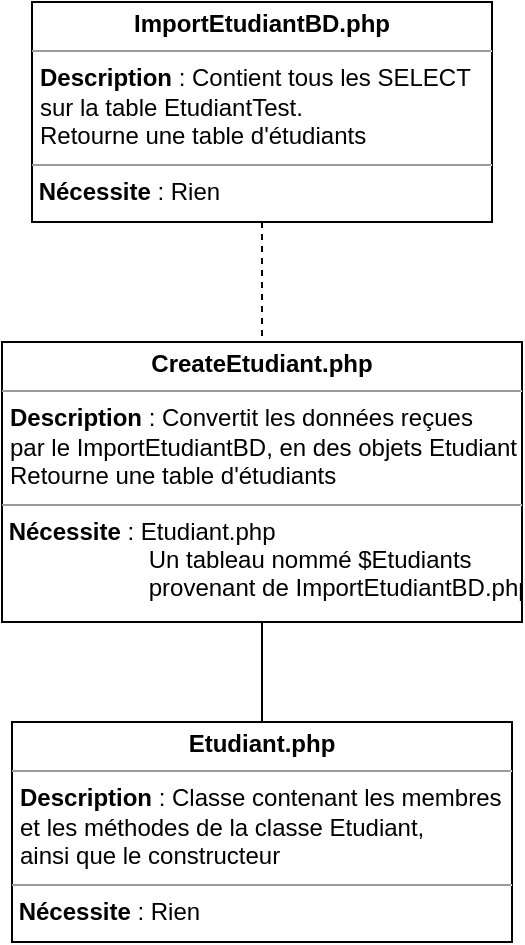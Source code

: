 <mxfile version="12.4.2" type="device" pages="4"><diagram id="J9S0VlETdBS-tEE5_ky8" name="Etudiant"><mxGraphModel dx="1264" dy="561" grid="1" gridSize="10" guides="1" tooltips="1" connect="1" arrows="1" fold="1" page="1" pageScale="1" pageWidth="1169" pageHeight="827" math="0" shadow="0"><root><mxCell id="0"/><mxCell id="1" parent="0"/><mxCell id="s9fLAmNPkh3BxKs14Av0-1" value="&lt;p style=&quot;margin: 0px ; margin-top: 4px ; text-align: center&quot;&gt;&lt;b&gt;ImportEtudiantBD.php&lt;/b&gt;&lt;br&gt;&lt;/p&gt;&lt;hr size=&quot;1&quot;&gt;&lt;p style=&quot;margin: 0px ; margin-left: 4px&quot;&gt;&lt;b&gt;Description&lt;/b&gt; : Contient tous les SELECT&lt;/p&gt;&lt;p style=&quot;margin: 0px ; margin-left: 4px&quot;&gt; sur la table EtudiantTest. &lt;br&gt;&lt;/p&gt;&lt;p style=&quot;margin: 0px ; margin-left: 4px&quot;&gt;Retourne une table d'étudiants&lt;br&gt;&lt;/p&gt;&lt;hr size=&quot;1&quot;&gt;&lt;b&gt;&amp;nbsp;Nécessite&lt;/b&gt; : Rien" style="verticalAlign=top;align=left;overflow=fill;fontSize=12;fontFamily=Helvetica;html=1;" parent="1" vertex="1"><mxGeometry x="240" y="50" width="230" height="110" as="geometry"/></mxCell><mxCell id="s9fLAmNPkh3BxKs14Av0-4" value="&lt;p style=&quot;margin: 0px ; margin-top: 4px ; text-align: center&quot;&gt;&lt;b&gt;CreateEtudiant.php&lt;/b&gt;&lt;br&gt;&lt;/p&gt;&lt;hr size=&quot;1&quot;&gt;&lt;p style=&quot;margin: 0px ; margin-left: 4px&quot;&gt;&lt;b&gt;Description&lt;/b&gt; : Convertit les données reçues&lt;/p&gt;&lt;p style=&quot;margin: 0px ; margin-left: 4px&quot;&gt;par le ImportEtudiantBD, en des objets Etudiant&lt;br&gt;&lt;/p&gt;&lt;p style=&quot;margin: 0px ; margin-left: 4px&quot;&gt;Retourne une table d'étudiants&lt;br&gt;&lt;/p&gt;&lt;hr size=&quot;1&quot;&gt;&lt;div&gt;&lt;b&gt;&amp;nbsp;Nécessite&lt;/b&gt; : Etudiant.php&lt;/div&gt;&lt;div&gt;&amp;nbsp;&amp;nbsp;&amp;nbsp;&amp;nbsp;&amp;nbsp;&amp;nbsp;&amp;nbsp;&amp;nbsp;&amp;nbsp;&amp;nbsp;&amp;nbsp;&amp;nbsp;&amp;nbsp;&amp;nbsp;&amp;nbsp;&amp;nbsp;&amp;nbsp;&amp;nbsp;&amp;nbsp;&amp;nbsp;&amp;nbsp; Un tableau nommé $Etudiants&lt;/div&gt;&lt;div&gt;&amp;nbsp;&amp;nbsp;&amp;nbsp;&amp;nbsp;&amp;nbsp;&amp;nbsp;&amp;nbsp;&amp;nbsp;&amp;nbsp;&amp;nbsp;&amp;nbsp;&amp;nbsp;&amp;nbsp;&amp;nbsp;&amp;nbsp;&amp;nbsp;&amp;nbsp;&amp;nbsp;&amp;nbsp;&amp;nbsp;&amp;nbsp; provenant de ImportEtudiantBD.php&lt;br&gt;&lt;/div&gt;" style="verticalAlign=top;align=left;overflow=fill;fontSize=12;fontFamily=Helvetica;html=1;" parent="1" vertex="1"><mxGeometry x="225" y="220" width="260" height="140" as="geometry"/></mxCell><mxCell id="s9fLAmNPkh3BxKs14Av0-7" value="&lt;p style=&quot;margin: 0px ; margin-top: 4px ; text-align: center&quot;&gt;&lt;b&gt;Etudiant.php&lt;/b&gt;&lt;br&gt;&lt;/p&gt;&lt;hr size=&quot;1&quot;&gt;&lt;p style=&quot;margin: 0px ; margin-left: 4px&quot;&gt;&lt;b&gt;Description&lt;/b&gt; : Classe contenant les membres&lt;/p&gt;&lt;p style=&quot;margin: 0px ; margin-left: 4px&quot;&gt;et les méthodes de la classe Etudiant,&lt;/p&gt;&lt;p style=&quot;margin: 0px ; margin-left: 4px&quot;&gt; ainsi que le constructeur&lt;/p&gt;&lt;hr size=&quot;1&quot;&gt;&lt;div&gt;&lt;b&gt;&amp;nbsp;Nécessite&lt;/b&gt; : Rien&lt;br&gt;&lt;/div&gt;" style="verticalAlign=top;align=left;overflow=fill;fontSize=12;fontFamily=Helvetica;html=1;" parent="1" vertex="1"><mxGeometry x="230" y="410" width="250" height="110" as="geometry"/></mxCell><mxCell id="s9fLAmNPkh3BxKs14Av0-8" value="" style="endArrow=none;html=1;entryX=0.5;entryY=1;entryDx=0;entryDy=0;exitX=0.5;exitY=0;exitDx=0;exitDy=0;" parent="1" source="s9fLAmNPkh3BxKs14Av0-7" target="s9fLAmNPkh3BxKs14Av0-4" edge="1"><mxGeometry width="50" height="50" relative="1" as="geometry"><mxPoint x="240" y="600" as="sourcePoint"/><mxPoint x="290" y="550" as="targetPoint"/></mxGeometry></mxCell><mxCell id="s9fLAmNPkh3BxKs14Av0-9" value="" style="endArrow=none;dashed=1;html=1;entryX=0.5;entryY=0;entryDx=0;entryDy=0;exitX=0.5;exitY=1;exitDx=0;exitDy=0;" parent="1" source="s9fLAmNPkh3BxKs14Av0-1" target="s9fLAmNPkh3BxKs14Av0-4" edge="1"><mxGeometry width="50" height="50" relative="1" as="geometry"><mxPoint x="240" y="670" as="sourcePoint"/><mxPoint x="290" y="620" as="targetPoint"/></mxGeometry></mxCell></root></mxGraphModel></diagram><diagram id="I9t4LpwvbNYBBmygM7y9" name="Ressource"><mxGraphModel dx="1264" dy="561" grid="1" gridSize="10" guides="1" tooltips="1" connect="1" arrows="1" fold="1" page="1" pageScale="1" pageWidth="1169" pageHeight="827" math="0" shadow="0"><root><mxCell id="aKTk9Z3WeZIpdPiQ90Q4-0"/><mxCell id="aKTk9Z3WeZIpdPiQ90Q4-1" parent="aKTk9Z3WeZIpdPiQ90Q4-0"/><mxCell id="aKTk9Z3WeZIpdPiQ90Q4-2" value="&lt;p style=&quot;margin: 0px ; margin-top: 4px ; text-align: center&quot;&gt;&lt;b&gt;CreateRessource.php&lt;/b&gt;&lt;br&gt;&lt;/p&gt;&lt;hr size=&quot;1&quot;&gt;&lt;p style=&quot;margin: 0px ; margin-left: 4px&quot;&gt;&lt;b&gt;Description&lt;/b&gt; : Convertit les données reçues&lt;/p&gt;&lt;p style=&quot;margin: 0px ; margin-left: 4px&quot;&gt;par le ImportRessourceBD, en des objets Ressource&lt;br&gt;&lt;/p&gt;&lt;p style=&quot;margin: 0px ; margin-left: 4px&quot;&gt;Retourne une table de ressources&lt;br&gt;&lt;/p&gt;&lt;hr size=&quot;1&quot;&gt;&lt;div&gt;&lt;b&gt;&amp;nbsp;Nécessite&lt;/b&gt; : Ressource.php&lt;/div&gt;" style="verticalAlign=top;align=left;overflow=fill;fontSize=12;fontFamily=Helvetica;html=1;" parent="aKTk9Z3WeZIpdPiQ90Q4-1" vertex="1"><mxGeometry x="40" y="40" width="290" height="110" as="geometry"/></mxCell><mxCell id="ESOT2NzFpHjb1QU0CmRl-0" value="&lt;p style=&quot;margin: 0px ; margin-top: 4px ; text-align: center&quot;&gt;&lt;b&gt;Ressource.php&lt;/b&gt;&lt;br&gt;&lt;/p&gt;&lt;hr size=&quot;1&quot;&gt;&lt;p style=&quot;margin: 0px ; margin-left: 4px&quot;&gt;&lt;b&gt;Description&lt;/b&gt; : Classe contenant les membres&lt;/p&gt;&lt;p style=&quot;margin: 0px ; margin-left: 4px&quot;&gt;et les méthodes de la classe Ressource,&lt;/p&gt;&lt;p style=&quot;margin: 0px ; margin-left: 4px&quot;&gt; ainsi que le constructeur&lt;/p&gt;&lt;hr size=&quot;1&quot;&gt;&lt;div&gt;&lt;b&gt;&amp;nbsp;Nécessite&lt;/b&gt; : Rien&lt;br&gt;&lt;/div&gt;" style="verticalAlign=top;align=left;overflow=fill;fontSize=12;fontFamily=Helvetica;html=1;" parent="aKTk9Z3WeZIpdPiQ90Q4-1" vertex="1"><mxGeometry x="60" y="200" width="250" height="110" as="geometry"/></mxCell><mxCell id="Fx3ROGyaDVEhLhRqoZq4-0" value="&lt;p style=&quot;margin: 0px ; margin-top: 4px ; text-align: center&quot;&gt;&lt;b&gt;Categorie.php&lt;/b&gt;&lt;br&gt;&lt;/p&gt;&lt;hr size=&quot;1&quot;&gt;&lt;p style=&quot;margin: 0px ; margin-left: 4px&quot;&gt;&lt;b&gt;Description&lt;/b&gt; : Classe contenant les membres&lt;/p&gt;&lt;p style=&quot;margin: 0px ; margin-left: 4px&quot;&gt;et les méthodes de la classe Categorie,&lt;/p&gt;&lt;p style=&quot;margin: 0px ; margin-left: 4px&quot;&gt; ainsi que le constructeur&lt;/p&gt;&lt;hr size=&quot;1&quot;&gt;&lt;div&gt;&lt;b&gt;&amp;nbsp;Nécessite&lt;/b&gt; : Rien&lt;br&gt;&lt;/div&gt;" style="verticalAlign=top;align=left;overflow=fill;fontSize=12;fontFamily=Helvetica;html=1;" parent="aKTk9Z3WeZIpdPiQ90Q4-1" vertex="1"><mxGeometry x="400" y="400" width="250" height="110" as="geometry"/></mxCell><mxCell id="Fx3ROGyaDVEhLhRqoZq4-1" value="&lt;p style=&quot;margin: 0px ; margin-top: 4px ; text-align: center&quot;&gt;&lt;b&gt;CreateCategorie.php&lt;/b&gt;&lt;br&gt;&lt;/p&gt;&lt;hr size=&quot;1&quot;&gt;&lt;p style=&quot;margin: 0px ; margin-left: 4px&quot;&gt;&lt;b&gt;Description&lt;/b&gt; : Convertit les données reçues&lt;/p&gt;&lt;p style=&quot;margin: 0px ; margin-left: 4px&quot;&gt;par le ImportCategorieBD, en des objets Categorie&lt;br&gt;&lt;/p&gt;&lt;p style=&quot;margin: 0px ; margin-left: 4px&quot;&gt;Retourne une table de catégories&lt;br&gt;&lt;/p&gt;&lt;hr size=&quot;1&quot;&gt;&lt;div&gt;&lt;b&gt;&amp;nbsp;Nécessite&lt;/b&gt; : Categorie.php&lt;/div&gt;&lt;div&gt;&amp;nbsp;&amp;nbsp;&amp;nbsp;&amp;nbsp;&amp;nbsp;&amp;nbsp;&amp;nbsp;&amp;nbsp;&amp;nbsp;&amp;nbsp;&amp;nbsp;&amp;nbsp;&amp;nbsp;&amp;nbsp;&amp;nbsp;&amp;nbsp;&amp;nbsp;&amp;nbsp;&amp;nbsp;&amp;nbsp;&amp;nbsp; ImportCategorieBD.php&lt;br&gt;&lt;/div&gt;" style="verticalAlign=top;align=left;overflow=fill;fontSize=12;fontFamily=Helvetica;html=1;" parent="aKTk9Z3WeZIpdPiQ90Q4-1" vertex="1"><mxGeometry x="790" y="390" width="290" height="130" as="geometry"/></mxCell><mxCell id="3TJ9oiPnVdS3ehPLEzOG-0" value="&lt;p style=&quot;margin: 0px ; margin-top: 4px ; text-align: center&quot;&gt;&lt;b&gt;ImportRessourceBD.php&lt;/b&gt;&lt;br&gt;&lt;/p&gt;&lt;hr size=&quot;1&quot;&gt;&lt;p style=&quot;margin: 0px ; margin-left: 4px&quot;&gt;&lt;b&gt;Description&lt;/b&gt; : Contient tous les SELECT&lt;/p&gt;&lt;p style=&quot;margin: 0px ; margin-left: 4px&quot;&gt; sur les tables Ressource, Categorie,&lt;/p&gt;&lt;p style=&quot;margin: 0px ; margin-left: 4px&quot;&gt;Rarete et RareteCategorieRessource&lt;br&gt;&lt;/p&gt;&lt;p style=&quot;margin: 0px ; margin-left: 4px&quot;&gt;Retourne une table de ressources&lt;br&gt;&lt;/p&gt;&lt;hr size=&quot;1&quot;&gt;&lt;b&gt;&amp;nbsp;Nécessite&lt;/b&gt; : Rien" style="verticalAlign=top;align=left;overflow=fill;fontSize=12;fontFamily=Helvetica;html=1;" parent="aKTk9Z3WeZIpdPiQ90Q4-1" vertex="1"><mxGeometry x="420" y="30" width="230" height="130" as="geometry"/></mxCell><mxCell id="3TJ9oiPnVdS3ehPLEzOG-1" value="&lt;p style=&quot;margin: 0px ; margin-top: 4px ; text-align: center&quot;&gt;&lt;b&gt;ImportCategorieBD.php&lt;/b&gt;&lt;br&gt;&lt;/p&gt;&lt;hr size=&quot;1&quot;&gt;&lt;p style=&quot;margin: 0px ; margin-left: 4px&quot;&gt;&lt;b&gt;Description&lt;/b&gt; : Contient tous les SELECT&lt;/p&gt;&lt;p style=&quot;margin: 0px ; margin-left: 4px&quot;&gt; sur la table Categorie&lt;/p&gt;&lt;p style=&quot;margin: 0px ; margin-left: 4px&quot;&gt;Retourne une table de catégories&lt;br&gt;&lt;/p&gt;&lt;hr size=&quot;1&quot;&gt;&lt;b&gt;&amp;nbsp;Nécessite&lt;/b&gt; : Rien" style="verticalAlign=top;align=left;overflow=fill;fontSize=12;fontFamily=Helvetica;html=1;" parent="aKTk9Z3WeZIpdPiQ90Q4-1" vertex="1"><mxGeometry x="820" y="220" width="230" height="110" as="geometry"/></mxCell><mxCell id="3TJ9oiPnVdS3ehPLEzOG-2" value="&lt;p style=&quot;margin: 0px ; margin-top: 4px ; text-align: center&quot;&gt;&lt;b&gt;PageRessource.php&lt;/b&gt;&lt;br&gt;&lt;/p&gt;&lt;hr size=&quot;1&quot;&gt;&lt;p style=&quot;margin: 0px ; margin-left: 4px&quot;&gt;&lt;b&gt;Description&lt;/b&gt; : Contient toute la gestion&lt;/p&gt;&lt;p style=&quot;margin: 0px ; margin-left: 4px&quot;&gt;de l'affichage des informations complètes&lt;/p&gt;&lt;p style=&quot;margin: 0px ; margin-left: 4px&quot;&gt;de chaque ressource sous forme de &lt;br&gt;&lt;/p&gt;&lt;p style=&quot;margin: 0px ; margin-left: 4px&quot;&gt;tableau&lt;/p&gt;&lt;hr size=&quot;1&quot;&gt;&lt;div&gt;&lt;b&gt;&amp;nbsp;Nécessite&lt;/b&gt; : ImportRessourceBD.php&lt;/div&gt;&lt;div&gt;&amp;nbsp;&amp;nbsp;&amp;nbsp;&amp;nbsp;&amp;nbsp;&amp;nbsp;&amp;nbsp;&amp;nbsp;&amp;nbsp;&amp;nbsp;&amp;nbsp;&amp;nbsp;&amp;nbsp;&amp;nbsp;&amp;nbsp;&amp;nbsp;&amp;nbsp;&amp;nbsp;&amp;nbsp;&amp;nbsp;&amp;nbsp; CreateCategorie.php&lt;/div&gt;&lt;div&gt;&amp;nbsp;&amp;nbsp;&amp;nbsp;&amp;nbsp;&amp;nbsp;&amp;nbsp;&amp;nbsp;&amp;nbsp;&amp;nbsp;&amp;nbsp;&amp;nbsp;&amp;nbsp;&amp;nbsp;&amp;nbsp;&amp;nbsp;&amp;nbsp;&amp;nbsp;&amp;nbsp;&amp;nbsp;&amp;nbsp;&amp;nbsp; CreateRessource.php&lt;/div&gt;&lt;div&gt;&amp;nbsp;&amp;nbsp;&amp;nbsp;&amp;nbsp;&amp;nbsp;&amp;nbsp;&amp;nbsp;&amp;nbsp;&amp;nbsp;&amp;nbsp;&amp;nbsp;&amp;nbsp;&amp;nbsp;&amp;nbsp;&amp;nbsp;&amp;nbsp;&amp;nbsp;&amp;nbsp;&amp;nbsp;&amp;nbsp;&amp;nbsp; &lt;br&gt;&lt;/div&gt;" style="verticalAlign=top;align=left;overflow=fill;fontSize=12;fontFamily=Helvetica;html=1;" parent="aKTk9Z3WeZIpdPiQ90Q4-1" vertex="1"><mxGeometry x="420" y="190" width="230" height="170" as="geometry"/></mxCell><mxCell id="bzqOUC0mdJfhQWhjLT0U-0" value="" style="endArrow=none;dashed=1;html=1;entryX=0.5;entryY=0;entryDx=0;entryDy=0;exitX=0.5;exitY=1;exitDx=0;exitDy=0;" parent="aKTk9Z3WeZIpdPiQ90Q4-1" source="3TJ9oiPnVdS3ehPLEzOG-0" target="3TJ9oiPnVdS3ehPLEzOG-2" edge="1"><mxGeometry width="50" height="50" relative="1" as="geometry"><mxPoint x="270" y="410" as="sourcePoint"/><mxPoint x="320" y="360" as="targetPoint"/></mxGeometry></mxCell><mxCell id="bzqOUC0mdJfhQWhjLT0U-1" value="" style="endArrow=none;dashed=1;html=1;entryX=0;entryY=0.25;entryDx=0;entryDy=0;exitX=1;exitY=0.5;exitDx=0;exitDy=0;" parent="aKTk9Z3WeZIpdPiQ90Q4-1" source="aKTk9Z3WeZIpdPiQ90Q4-2" target="3TJ9oiPnVdS3ehPLEzOG-2" edge="1"><mxGeometry width="50" height="50" relative="1" as="geometry"><mxPoint x="190" y="420" as="sourcePoint"/><mxPoint x="240" y="370" as="targetPoint"/><Array as="points"><mxPoint x="360" y="95"/><mxPoint x="360" y="233"/></Array></mxGeometry></mxCell><mxCell id="bzqOUC0mdJfhQWhjLT0U-2" value="" style="endArrow=none;dashed=1;html=1;entryX=1;entryY=0.5;entryDx=0;entryDy=0;exitX=0;exitY=0.25;exitDx=0;exitDy=0;" parent="aKTk9Z3WeZIpdPiQ90Q4-1" source="Fx3ROGyaDVEhLhRqoZq4-1" target="3TJ9oiPnVdS3ehPLEzOG-2" edge="1"><mxGeometry width="50" height="50" relative="1" as="geometry"><mxPoint x="110" y="410" as="sourcePoint"/><mxPoint x="160" y="360" as="targetPoint"/><Array as="points"><mxPoint x="680" y="423"/><mxPoint x="680" y="360"/><mxPoint x="680" y="275"/></Array></mxGeometry></mxCell><mxCell id="bzqOUC0mdJfhQWhjLT0U-3" value="" style="endArrow=none;html=1;entryX=0.5;entryY=1;entryDx=0;entryDy=0;exitX=0.5;exitY=0;exitDx=0;exitDy=0;" parent="aKTk9Z3WeZIpdPiQ90Q4-1" source="ESOT2NzFpHjb1QU0CmRl-0" target="aKTk9Z3WeZIpdPiQ90Q4-2" edge="1"><mxGeometry width="50" height="50" relative="1" as="geometry"><mxPoint x="40" y="600" as="sourcePoint"/><mxPoint x="90" y="550" as="targetPoint"/></mxGeometry></mxCell><mxCell id="bzqOUC0mdJfhQWhjLT0U-4" value="" style="endArrow=none;html=1;entryX=1;entryY=0.5;entryDx=0;entryDy=0;exitX=0;exitY=0.5;exitDx=0;exitDy=0;" parent="aKTk9Z3WeZIpdPiQ90Q4-1" source="Fx3ROGyaDVEhLhRqoZq4-1" target="Fx3ROGyaDVEhLhRqoZq4-0" edge="1"><mxGeometry width="50" height="50" relative="1" as="geometry"><mxPoint x="40" y="670" as="sourcePoint"/><mxPoint x="90" y="620" as="targetPoint"/></mxGeometry></mxCell><mxCell id="bzqOUC0mdJfhQWhjLT0U-5" value="" style="endArrow=none;html=1;entryX=0.5;entryY=0;entryDx=0;entryDy=0;exitX=0.5;exitY=1;exitDx=0;exitDy=0;" parent="aKTk9Z3WeZIpdPiQ90Q4-1" source="3TJ9oiPnVdS3ehPLEzOG-1" target="Fx3ROGyaDVEhLhRqoZq4-1" edge="1"><mxGeometry width="50" height="50" relative="1" as="geometry"><mxPoint x="40" y="590" as="sourcePoint"/><mxPoint x="90" y="540" as="targetPoint"/></mxGeometry></mxCell><mxCell id="bzqOUC0mdJfhQWhjLT0U-6" value="" style="endArrow=none;dashed=1;html=1;entryX=1;entryY=0.5;entryDx=0;entryDy=0;exitX=0;exitY=0.5;exitDx=0;exitDy=0;" parent="aKTk9Z3WeZIpdPiQ90Q4-1" source="3TJ9oiPnVdS3ehPLEzOG-0" target="aKTk9Z3WeZIpdPiQ90Q4-2" edge="1"><mxGeometry width="50" height="50" relative="1" as="geometry"><mxPoint x="40" y="590" as="sourcePoint"/><mxPoint x="90" y="540" as="targetPoint"/></mxGeometry></mxCell></root></mxGraphModel></diagram><diagram id="MJDQ5fRlzUwbzglA19s6" name="Lootbox"><mxGraphModel dx="1264" dy="561" grid="1" gridSize="10" guides="1" tooltips="1" connect="1" arrows="1" fold="1" page="1" pageScale="1" pageWidth="1169" pageHeight="827" math="0" shadow="0"><root><mxCell id="xrpBEVCgJnrmS-vNHIIT-0"/><mxCell id="xrpBEVCgJnrmS-vNHIIT-1" parent="xrpBEVCgJnrmS-vNHIIT-0"/><mxCell id="Ysh6GokczXFV85G-ojpS-0" value="&lt;p style=&quot;margin: 0px ; margin-top: 4px ; text-align: center&quot;&gt;&lt;b&gt;CreateLootbox.php&lt;/b&gt;&lt;br&gt;&lt;/p&gt;&lt;hr size=&quot;1&quot;&gt;&lt;p style=&quot;margin: 0px ; margin-left: 4px&quot;&gt;&lt;b&gt;Description&lt;/b&gt; : Convertit les données reçues&lt;/p&gt;&lt;p style=&quot;margin: 0px ; margin-left: 4px&quot;&gt;par le ImportLootboxBD, en des objets Lootbox&lt;br&gt;&lt;/p&gt;&lt;p style=&quot;margin: 0px ; margin-left: 4px&quot;&gt;Retourne une table de lootbox&lt;br&gt;&lt;/p&gt;&lt;hr size=&quot;1&quot;&gt;&lt;div&gt;&lt;b&gt;&amp;nbsp;Nécessite&lt;/b&gt; : Lootbox.php&lt;/div&gt;&lt;div&gt;&amp;nbsp;&amp;nbsp;&amp;nbsp;&amp;nbsp;&amp;nbsp;&amp;nbsp;&amp;nbsp;&amp;nbsp;&amp;nbsp;&amp;nbsp;&amp;nbsp;&amp;nbsp;&amp;nbsp;&amp;nbsp;&amp;nbsp;&amp;nbsp;&amp;nbsp;&amp;nbsp;&amp;nbsp;&amp;nbsp;&amp;nbsp; ImportLootboxBD.php&lt;br&gt;&lt;/div&gt;" style="verticalAlign=top;align=left;overflow=fill;fontSize=12;fontFamily=Helvetica;html=1;" vertex="1" parent="xrpBEVCgJnrmS-vNHIIT-1"><mxGeometry x="40" y="30" width="290" height="130" as="geometry"/></mxCell><mxCell id="Ysh6GokczXFV85G-ojpS-1" value="&lt;p style=&quot;margin: 0px ; margin-top: 4px ; text-align: center&quot;&gt;&lt;b&gt;Lootbox.php&lt;/b&gt;&lt;br&gt;&lt;/p&gt;&lt;hr size=&quot;1&quot;&gt;&lt;p style=&quot;margin: 0px ; margin-left: 4px&quot;&gt;&lt;b&gt;Description&lt;/b&gt; : Classe contenant les membres&lt;/p&gt;&lt;p style=&quot;margin: 0px ; margin-left: 4px&quot;&gt;et les méthodes de la classe Lootbox,&lt;/p&gt;&lt;p style=&quot;margin: 0px ; margin-left: 4px&quot;&gt; ainsi que le constructeur&lt;/p&gt;&lt;hr size=&quot;1&quot;&gt;&lt;div&gt;&lt;b&gt;&amp;nbsp;Nécessite&lt;/b&gt; : Rien&lt;br&gt;&lt;/div&gt;" style="verticalAlign=top;align=left;overflow=fill;fontSize=12;fontFamily=Helvetica;html=1;" vertex="1" parent="xrpBEVCgJnrmS-vNHIIT-1"><mxGeometry x="60" y="230" width="250" height="110" as="geometry"/></mxCell><mxCell id="Ysh6GokczXFV85G-ojpS-2" value="&lt;p style=&quot;margin: 0px ; margin-top: 4px ; text-align: center&quot;&gt;&lt;b&gt;ImportLootboxBD.php&lt;/b&gt;&lt;br&gt;&lt;/p&gt;&lt;hr size=&quot;1&quot;&gt;&lt;p style=&quot;margin: 0px ; margin-left: 4px&quot;&gt;&lt;b&gt;Description&lt;/b&gt; : Contient tous les SELECT&lt;/p&gt;&lt;p style=&quot;margin: 0px ; margin-left: 4px&quot;&gt; sur les tables Lootbox, Categorie,&lt;/p&gt;&lt;p style=&quot;margin: 0px ; margin-left: 4px&quot;&gt;Rarete et RareteCategorieLootbox&lt;br&gt;&lt;/p&gt;&lt;p style=&quot;margin: 0px ; margin-left: 4px&quot;&gt;Retourne une table de lootbox&lt;br&gt;&lt;/p&gt;&lt;hr size=&quot;1&quot;&gt;&lt;b&gt;&amp;nbsp;Nécessite&lt;/b&gt; : Rien" style="verticalAlign=top;align=left;overflow=fill;fontSize=12;fontFamily=Helvetica;html=1;" vertex="1" parent="xrpBEVCgJnrmS-vNHIIT-1"><mxGeometry x="420" y="30" width="230" height="130" as="geometry"/></mxCell><mxCell id="Ysh6GokczXFV85G-ojpS-3" value="&lt;p style=&quot;margin: 0px ; margin-top: 4px ; text-align: center&quot;&gt;&lt;b&gt;PageLootbox.php&lt;/b&gt;&lt;br&gt;&lt;/p&gt;&lt;hr size=&quot;1&quot;&gt;&lt;p style=&quot;margin: 0px ; margin-left: 4px&quot;&gt;&lt;b&gt;Description&lt;/b&gt; : Contient toute la gestion&lt;/p&gt;&lt;p style=&quot;margin: 0px ; margin-left: 4px&quot;&gt;de l'affichage des informations complètes&lt;/p&gt;&lt;p style=&quot;margin: 0px ; margin-left: 4px&quot;&gt;de chaque lootbox &lt;br&gt;&lt;/p&gt;&lt;hr size=&quot;1&quot;&gt;&lt;div&gt;&lt;b&gt;&amp;nbsp;Nécessite&lt;/b&gt; : ImportRessourceBD.php&lt;/div&gt;&lt;div&gt;&amp;nbsp;&amp;nbsp;&amp;nbsp;&amp;nbsp;&amp;nbsp;&amp;nbsp;&amp;nbsp;&amp;nbsp;&amp;nbsp;&amp;nbsp;&amp;nbsp;&amp;nbsp;&amp;nbsp;&amp;nbsp;&amp;nbsp;&amp;nbsp;&amp;nbsp;&amp;nbsp;&amp;nbsp;&amp;nbsp;&amp;nbsp; CreateEtudiant.php&lt;/div&gt;&lt;div&gt;&amp;nbsp;&amp;nbsp;&amp;nbsp;&amp;nbsp;&amp;nbsp;&amp;nbsp;&amp;nbsp;&amp;nbsp;&amp;nbsp;&amp;nbsp;&amp;nbsp;&amp;nbsp;&amp;nbsp;&amp;nbsp;&amp;nbsp;&amp;nbsp;&amp;nbsp;&amp;nbsp;&amp;nbsp;&amp;nbsp;&amp;nbsp; CreateRessource.php&lt;/div&gt;&lt;div&gt;&amp;nbsp;&amp;nbsp;&amp;nbsp;&amp;nbsp;&amp;nbsp;&amp;nbsp;&amp;nbsp;&amp;nbsp;&amp;nbsp;&amp;nbsp;&amp;nbsp;&amp;nbsp;&amp;nbsp;&amp;nbsp;&amp;nbsp;&amp;nbsp;&amp;nbsp;&amp;nbsp;&amp;nbsp;&amp;nbsp;&amp;nbsp; ImportTransactionTestBD&lt;/div&gt;&lt;div&gt;&amp;nbsp;&amp;nbsp;&amp;nbsp;&amp;nbsp;&amp;nbsp;&amp;nbsp;&amp;nbsp;&amp;nbsp;&amp;nbsp;&amp;nbsp;&amp;nbsp;&amp;nbsp;&amp;nbsp;&amp;nbsp;&amp;nbsp;&amp;nbsp;&amp;nbsp;&amp;nbsp;&amp;nbsp;&amp;nbsp;&amp;nbsp; ImportTransactionLootboxBD.php&lt;br&gt;&lt;/div&gt;&lt;div&gt;&amp;nbsp;&amp;nbsp;&amp;nbsp;&amp;nbsp;&amp;nbsp;&amp;nbsp;&amp;nbsp;&amp;nbsp;&amp;nbsp;&amp;nbsp;&amp;nbsp;&amp;nbsp;&amp;nbsp;&amp;nbsp;&amp;nbsp;&amp;nbsp;&amp;nbsp;&amp;nbsp;&amp;nbsp;&amp;nbsp;&amp;nbsp; CreateTransactionTest.php&lt;br&gt;&amp;nbsp;&amp;nbsp;&amp;nbsp;&amp;nbsp;&amp;nbsp;&amp;nbsp;&amp;nbsp;&amp;nbsp;&amp;nbsp;&amp;nbsp;&amp;nbsp;&amp;nbsp;&amp;nbsp;&amp;nbsp;&amp;nbsp;&amp;nbsp;&amp;nbsp;&amp;nbsp;&amp;nbsp;&amp;nbsp;&amp;nbsp; CreateTransactionLootbox.php&lt;/div&gt;&lt;div&gt;&amp;nbsp;&amp;nbsp;&amp;nbsp;&amp;nbsp;&amp;nbsp;&amp;nbsp;&amp;nbsp;&amp;nbsp;&amp;nbsp;&amp;nbsp;&amp;nbsp;&amp;nbsp;&amp;nbsp;&amp;nbsp;&amp;nbsp;&amp;nbsp;&amp;nbsp;&amp;nbsp;&amp;nbsp;&amp;nbsp;&amp;nbsp; CreateLootbox.php&lt;br&gt;&lt;/div&gt;" style="verticalAlign=top;align=left;overflow=fill;fontSize=12;fontFamily=Helvetica;html=1;" vertex="1" parent="xrpBEVCgJnrmS-vNHIIT-1"><mxGeometry x="405" y="220" width="260" height="210" as="geometry"/></mxCell><mxCell id="Ysh6GokczXFV85G-ojpS-4" value="&lt;p style=&quot;margin: 0px ; margin-top: 4px ; text-align: center&quot;&gt;&lt;b&gt;AleatoireEtReroll.php&lt;/b&gt;&lt;br&gt;&lt;/p&gt;&lt;hr size=&quot;1&quot;&gt;&lt;p style=&quot;margin: 0px ; margin-left: 4px&quot;&gt;&lt;b&gt;Description&lt;/b&gt; : Contient toute la gestion&lt;/p&gt;&lt;p style=&quot;margin: 0px ; margin-left: 4px&quot;&gt;de l'affichage des informations de la lootbox&lt;/p&gt;&lt;p style=&quot;margin: 0px ; margin-left: 4px&quot;&gt;choisie et gère les aléatoires et le reroll pour les &lt;br&gt;&lt;/p&gt;&lt;p style=&quot;margin: 0px ; margin-left: 4px&quot;&gt;doublons&lt;br&gt;&lt;/p&gt;&lt;hr size=&quot;1&quot;&gt;&lt;div&gt;&lt;b&gt;&amp;nbsp;Nécessite&lt;/b&gt; : ImportRessourceBD.php&lt;/div&gt;&lt;div&gt;&amp;nbsp;&amp;nbsp;&amp;nbsp;&amp;nbsp;&amp;nbsp;&amp;nbsp;&amp;nbsp;&amp;nbsp;&amp;nbsp;&amp;nbsp;&amp;nbsp;&amp;nbsp;&amp;nbsp;&amp;nbsp;&amp;nbsp;&amp;nbsp;&amp;nbsp;&amp;nbsp;&amp;nbsp;&amp;nbsp;&amp;nbsp; CreateEtudiant.php&lt;/div&gt;&lt;div&gt;&amp;nbsp;&amp;nbsp;&amp;nbsp;&amp;nbsp;&amp;nbsp;&amp;nbsp;&amp;nbsp;&amp;nbsp;&amp;nbsp;&amp;nbsp;&amp;nbsp;&amp;nbsp;&amp;nbsp;&amp;nbsp;&amp;nbsp;&amp;nbsp;&amp;nbsp;&amp;nbsp;&amp;nbsp;&amp;nbsp;&amp;nbsp; CreateRessource.php&lt;/div&gt;&lt;div&gt;&amp;nbsp;&amp;nbsp;&amp;nbsp;&amp;nbsp;&amp;nbsp;&amp;nbsp;&amp;nbsp;&amp;nbsp;&amp;nbsp;&amp;nbsp;&amp;nbsp;&amp;nbsp;&amp;nbsp;&amp;nbsp;&amp;nbsp;&amp;nbsp;&amp;nbsp;&amp;nbsp;&amp;nbsp;&amp;nbsp;&amp;nbsp; ImportTransactionTestBD&lt;/div&gt;&lt;div&gt;&amp;nbsp;&amp;nbsp;&amp;nbsp;&amp;nbsp;&amp;nbsp;&amp;nbsp;&amp;nbsp;&amp;nbsp;&amp;nbsp;&amp;nbsp;&amp;nbsp;&amp;nbsp;&amp;nbsp;&amp;nbsp;&amp;nbsp;&amp;nbsp;&amp;nbsp;&amp;nbsp;&amp;nbsp;&amp;nbsp;&amp;nbsp; ImportTransactionLootboxBD.php&lt;br&gt;&lt;/div&gt;&lt;div&gt;&amp;nbsp;&amp;nbsp;&amp;nbsp;&amp;nbsp;&amp;nbsp;&amp;nbsp;&amp;nbsp;&amp;nbsp;&amp;nbsp;&amp;nbsp;&amp;nbsp;&amp;nbsp;&amp;nbsp;&amp;nbsp;&amp;nbsp;&amp;nbsp;&amp;nbsp;&amp;nbsp;&amp;nbsp;&amp;nbsp;&amp;nbsp; CreateTransactionTest.php&lt;br&gt;&amp;nbsp;&amp;nbsp;&amp;nbsp;&amp;nbsp;&amp;nbsp;&amp;nbsp;&amp;nbsp;&amp;nbsp;&amp;nbsp;&amp;nbsp;&amp;nbsp;&amp;nbsp;&amp;nbsp;&amp;nbsp;&amp;nbsp;&amp;nbsp;&amp;nbsp;&amp;nbsp;&amp;nbsp;&amp;nbsp;&amp;nbsp; CreateTransactionLootbox.php&lt;/div&gt;&lt;div&gt;&amp;nbsp;&amp;nbsp;&amp;nbsp;&amp;nbsp;&amp;nbsp;&amp;nbsp;&amp;nbsp;&amp;nbsp;&amp;nbsp;&amp;nbsp;&amp;nbsp;&amp;nbsp;&amp;nbsp;&amp;nbsp;&amp;nbsp;&amp;nbsp;&amp;nbsp;&amp;nbsp;&amp;nbsp;&amp;nbsp;&amp;nbsp; CreateLootbox.php&lt;br&gt;&lt;/div&gt;" style="verticalAlign=top;align=left;overflow=fill;fontSize=12;fontFamily=Helvetica;html=1;" vertex="1" parent="xrpBEVCgJnrmS-vNHIIT-1"><mxGeometry x="745" y="30" width="260" height="230" as="geometry"/></mxCell><mxCell id="Ysh6GokczXFV85G-ojpS-5" value="&lt;p style=&quot;margin: 0px ; margin-top: 4px ; text-align: center&quot;&gt;&lt;b&gt;Partie Transaction&lt;/b&gt;&lt;/p&gt;" style="verticalAlign=top;align=left;overflow=fill;fontSize=12;fontFamily=Helvetica;html=1;" vertex="1" parent="xrpBEVCgJnrmS-vNHIIT-1"><mxGeometry x="750" y="330" width="250" height="30" as="geometry"/></mxCell><mxCell id="Ysh6GokczXFV85G-ojpS-6" value="&lt;p style=&quot;margin: 0px ; margin-top: 4px ; text-align: center&quot;&gt;&lt;b&gt;Partie Étudiant&lt;br&gt;&lt;/b&gt;&lt;/p&gt;" style="verticalAlign=top;align=left;overflow=fill;fontSize=12;fontFamily=Helvetica;html=1;" vertex="1" parent="xrpBEVCgJnrmS-vNHIIT-1"><mxGeometry x="750" y="430" width="250" height="30" as="geometry"/></mxCell><mxCell id="Ysh6GokczXFV85G-ojpS-8" value="&lt;p style=&quot;margin: 0px ; margin-top: 4px ; text-align: center&quot;&gt;&lt;b&gt;Partie Ressource&lt;/b&gt;&lt;/p&gt;" style="verticalAlign=top;align=left;overflow=fill;fontSize=12;fontFamily=Helvetica;html=1;" vertex="1" parent="xrpBEVCgJnrmS-vNHIIT-1"><mxGeometry x="70" y="420" width="250" height="30" as="geometry"/></mxCell><mxCell id="Ysh6GokczXFV85G-ojpS-9" value="" style="endArrow=none;html=1;entryX=0.5;entryY=0;entryDx=0;entryDy=0;exitX=0.5;exitY=1;exitDx=0;exitDy=0;" edge="1" parent="xrpBEVCgJnrmS-vNHIIT-1" source="Ysh6GokczXFV85G-ojpS-0" target="Ysh6GokczXFV85G-ojpS-1"><mxGeometry width="50" height="50" relative="1" as="geometry"><mxPoint x="40" y="530" as="sourcePoint"/><mxPoint x="90" y="480" as="targetPoint"/></mxGeometry></mxCell><mxCell id="Ysh6GokczXFV85G-ojpS-10" value="" style="endArrow=none;html=1;entryX=0;entryY=0.5;entryDx=0;entryDy=0;exitX=1;exitY=0.5;exitDx=0;exitDy=0;" edge="1" parent="xrpBEVCgJnrmS-vNHIIT-1" source="Ysh6GokczXFV85G-ojpS-0" target="Ysh6GokczXFV85G-ojpS-2"><mxGeometry width="50" height="50" relative="1" as="geometry"><mxPoint x="40" y="600" as="sourcePoint"/><mxPoint x="90" y="550" as="targetPoint"/></mxGeometry></mxCell><mxCell id="d5SVXJanuxkQjithdJ6d-0" value="" style="endArrow=none;html=1;entryX=0;entryY=0.75;entryDx=0;entryDy=0;exitX=0.75;exitY=0;exitDx=0;exitDy=0;" edge="1" parent="xrpBEVCgJnrmS-vNHIIT-1" source="Ysh6GokczXFV85G-ojpS-8" target="Ysh6GokczXFV85G-ojpS-3"><mxGeometry width="50" height="50" relative="1" as="geometry"><mxPoint x="40" y="530" as="sourcePoint"/><mxPoint x="90" y="480" as="targetPoint"/><Array as="points"><mxPoint x="258" y="378"/></Array></mxGeometry></mxCell><mxCell id="d5SVXJanuxkQjithdJ6d-1" value="" style="endArrow=none;html=1;entryX=1;entryY=0.75;entryDx=0;entryDy=0;exitX=0;exitY=0.5;exitDx=0;exitDy=0;" edge="1" parent="xrpBEVCgJnrmS-vNHIIT-1" source="Ysh6GokczXFV85G-ojpS-6" target="Ysh6GokczXFV85G-ojpS-3"><mxGeometry width="50" height="50" relative="1" as="geometry"><mxPoint x="40" y="600" as="sourcePoint"/><mxPoint x="90" y="550" as="targetPoint"/><Array as="points"><mxPoint x="700" y="445"/><mxPoint x="700" y="378"/></Array></mxGeometry></mxCell><mxCell id="d5SVXJanuxkQjithdJ6d-2" value="" style="endArrow=none;html=1;entryX=1;entryY=0.25;entryDx=0;entryDy=0;exitX=0.5;exitY=0;exitDx=0;exitDy=0;" edge="1" parent="xrpBEVCgJnrmS-vNHIIT-1" source="Ysh6GokczXFV85G-ojpS-5" target="Ysh6GokczXFV85G-ojpS-3"><mxGeometry width="50" height="50" relative="1" as="geometry"><mxPoint x="40" y="530" as="sourcePoint"/><mxPoint x="90" y="480" as="targetPoint"/><Array as="points"><mxPoint x="875" y="273"/></Array></mxGeometry></mxCell><mxCell id="d5SVXJanuxkQjithdJ6d-3" value="" style="endArrow=none;html=1;entryX=0;entryY=0.25;entryDx=0;entryDy=0;exitX=1;exitY=1;exitDx=0;exitDy=0;" edge="1" parent="xrpBEVCgJnrmS-vNHIIT-1" source="Ysh6GokczXFV85G-ojpS-0" target="Ysh6GokczXFV85G-ojpS-3"><mxGeometry width="50" height="50" relative="1" as="geometry"><mxPoint x="40" y="530" as="sourcePoint"/><mxPoint x="90" y="480" as="targetPoint"/><Array as="points"><mxPoint x="370" y="160"/><mxPoint x="370" y="273"/></Array></mxGeometry></mxCell><mxCell id="d5SVXJanuxkQjithdJ6d-4" value="" style="endArrow=none;html=1;entryX=1;entryY=0.75;entryDx=0;entryDy=0;exitX=0;exitY=0.75;exitDx=0;exitDy=0;" edge="1" parent="xrpBEVCgJnrmS-vNHIIT-1" source="Ysh6GokczXFV85G-ojpS-4" target="Ysh6GokczXFV85G-ojpS-0"><mxGeometry width="50" height="50" relative="1" as="geometry"><mxPoint x="40" y="530" as="sourcePoint"/><mxPoint x="90" y="480" as="targetPoint"/><Array as="points"><mxPoint x="400" y="203"/><mxPoint x="400" y="128"/></Array></mxGeometry></mxCell><mxCell id="d5SVXJanuxkQjithdJ6d-5" value="" style="endArrow=none;html=1;entryX=0.75;entryY=1;entryDx=0;entryDy=0;exitX=0.75;exitY=0;exitDx=0;exitDy=0;" edge="1" parent="xrpBEVCgJnrmS-vNHIIT-1" source="Ysh6GokczXFV85G-ojpS-5" target="Ysh6GokczXFV85G-ojpS-4"><mxGeometry width="50" height="50" relative="1" as="geometry"><mxPoint x="40" y="530" as="sourcePoint"/><mxPoint x="90" y="480" as="targetPoint"/></mxGeometry></mxCell><mxCell id="d5SVXJanuxkQjithdJ6d-6" value="" style="endArrow=none;html=1;entryX=1;entryY=0.75;entryDx=0;entryDy=0;exitX=1;exitY=0.5;exitDx=0;exitDy=0;" edge="1" parent="xrpBEVCgJnrmS-vNHIIT-1" source="Ysh6GokczXFV85G-ojpS-6" target="Ysh6GokczXFV85G-ojpS-4"><mxGeometry width="50" height="50" relative="1" as="geometry"><mxPoint x="40" y="600" as="sourcePoint"/><mxPoint x="90" y="550" as="targetPoint"/><Array as="points"><mxPoint x="1040" y="445"/><mxPoint x="1040" y="203"/></Array></mxGeometry></mxCell><mxCell id="d5SVXJanuxkQjithdJ6d-7" value="" style="endArrow=none;html=1;entryX=0.75;entryY=1;entryDx=0;entryDy=0;exitX=1;exitY=0.5;exitDx=0;exitDy=0;" edge="1" parent="xrpBEVCgJnrmS-vNHIIT-1" source="Ysh6GokczXFV85G-ojpS-4" target="Ysh6GokczXFV85G-ojpS-8"><mxGeometry width="50" height="50" relative="1" as="geometry"><mxPoint x="40" y="530" as="sourcePoint"/><mxPoint x="90" y="480" as="targetPoint"/><Array as="points"><mxPoint x="1100" y="145"/><mxPoint x="1100" y="480"/><mxPoint x="258" y="480"/></Array></mxGeometry></mxCell></root></mxGraphModel></diagram><diagram id="bZZ2CHM9IjIyD9T-eTXZ" name="Transaction"><mxGraphModel dx="1476" dy="995" grid="1" gridSize="10" guides="0" tooltips="0" connect="1" arrows="1" fold="1" page="0" pageScale="1" pageWidth="1169" pageHeight="827" math="0" shadow="0"><root><mxCell id="JsCBMKKCNnqsUFzfJoBw-0"/><mxCell id="JsCBMKKCNnqsUFzfJoBw-1" parent="JsCBMKKCNnqsUFzfJoBw-0"/><mxCell id="JsCBMKKCNnqsUFzfJoBw-2" value="&lt;p style=&quot;margin: 0px ; margin-top: 4px ; text-align: center&quot;&gt;&lt;b&gt;CreateTransactionTest.php&lt;/b&gt;&lt;br&gt;&lt;/p&gt;&lt;hr size=&quot;1&quot;&gt;&lt;p style=&quot;margin: 0px ; margin-left: 4px&quot;&gt;&lt;b&gt;Description&lt;/b&gt; : Convertit les données reçues&lt;/p&gt;&lt;p style=&quot;margin: 0px ; margin-left: 4px&quot;&gt;par le ImportTransactionTestBD, en des objets &lt;br&gt;&lt;/p&gt;&lt;p style=&quot;margin: 0px ; margin-left: 4px&quot;&gt;TransactionTest&lt;br&gt;&lt;/p&gt;&lt;p style=&quot;margin: 0px ; margin-left: 4px&quot;&gt;Retourne une table de TransactionTest&lt;br&gt;&lt;/p&gt;&lt;hr size=&quot;1&quot;&gt;&lt;div&gt;&lt;b&gt;&amp;nbsp;Nécessite&lt;/b&gt; : TransactionTest.php&lt;/div&gt;" style="verticalAlign=top;align=left;overflow=fill;fontSize=12;fontFamily=Helvetica;html=1;" vertex="1" parent="JsCBMKKCNnqsUFzfJoBw-1"><mxGeometry x="330" y="10" width="290" height="130" as="geometry"/></mxCell><mxCell id="JsCBMKKCNnqsUFzfJoBw-3" value="&lt;p style=&quot;margin: 0px ; margin-top: 4px ; text-align: center&quot;&gt;&lt;b&gt;TransactionTest.php&lt;/b&gt;&lt;br&gt;&lt;/p&gt;&lt;hr size=&quot;1&quot;&gt;&lt;p style=&quot;margin: 0px ; margin-left: 4px&quot;&gt;&lt;b&gt;Description&lt;/b&gt; : Classe contenant les membres&lt;/p&gt;&lt;p style=&quot;margin: 0px ; margin-left: 4px&quot;&gt;et les méthodes de la classe TransactionTest,&lt;/p&gt;&lt;p style=&quot;margin: 0px ; margin-left: 4px&quot;&gt; ainsi que le constructeur&lt;/p&gt;&lt;hr size=&quot;1&quot;&gt;&lt;div&gt;&lt;b&gt;&amp;nbsp;Nécessite&lt;/b&gt; : Rien&lt;br&gt;&lt;/div&gt;" style="verticalAlign=top;align=left;overflow=fill;fontSize=12;fontFamily=Helvetica;html=1;" vertex="1" parent="JsCBMKKCNnqsUFzfJoBw-1"><mxGeometry x="20" y="10" width="250" height="110" as="geometry"/></mxCell><mxCell id="JsCBMKKCNnqsUFzfJoBw-4" value="&lt;p style=&quot;margin: 0px ; margin-top: 4px ; text-align: center&quot;&gt;&lt;b&gt;ImportTransactionTestBD.php&lt;/b&gt;&lt;br&gt;&lt;/p&gt;&lt;hr size=&quot;1&quot;&gt;&lt;p style=&quot;margin: 0px ; margin-left: 4px&quot;&gt;&lt;b&gt;Description&lt;/b&gt; : Contient tous les SELECT&lt;/p&gt;&lt;p style=&quot;margin: 0px ; margin-left: 4px&quot;&gt; sur la table TransactionTest&lt;br&gt;&lt;/p&gt;&lt;p style=&quot;margin: 0px ; margin-left: 4px&quot;&gt;Retourne une table de TransactionTest&lt;br&gt;&lt;/p&gt;&lt;hr size=&quot;1&quot;&gt;&lt;b&gt;&amp;nbsp;Nécessite&lt;/b&gt; : Rien" style="verticalAlign=top;align=left;overflow=fill;fontSize=12;fontFamily=Helvetica;html=1;" vertex="1" parent="JsCBMKKCNnqsUFzfJoBw-1"><mxGeometry x="1150" width="230" height="110" as="geometry"/></mxCell><mxCell id="JsCBMKKCNnqsUFzfJoBw-5" value="&lt;p style=&quot;margin: 0px ; margin-top: 4px ; text-align: center&quot;&gt;&lt;b&gt;PageTransaction.php&lt;/b&gt;&lt;br&gt;&lt;/p&gt;&lt;hr size=&quot;1&quot;&gt;&lt;p style=&quot;margin: 0px ; margin-left: 4px&quot;&gt;&lt;b&gt;Description&lt;/b&gt; : Contient toute la gestion&lt;/p&gt;&lt;p style=&quot;margin: 0px ; margin-left: 4px&quot;&gt;de l'affichage des informations complètes&lt;/p&gt;&lt;p style=&quot;margin: 0px ; margin-left: 4px&quot;&gt;des transactions d'un étudiant ainsi que le &lt;br&gt;&lt;/p&gt;&lt;p style=&quot;margin: 0px ; margin-left: 4px&quot;&gt;profil de ce dernier&lt;br&gt;&lt;/p&gt;&lt;hr size=&quot;1&quot;&gt;&lt;div&gt;&lt;b&gt;&amp;nbsp;Nécessite&lt;/b&gt; : ImportRessourceBD.php&lt;/div&gt;&lt;div&gt;&amp;nbsp;&amp;nbsp;&amp;nbsp;&amp;nbsp;&amp;nbsp;&amp;nbsp;&amp;nbsp;&amp;nbsp;&amp;nbsp;&amp;nbsp;&amp;nbsp;&amp;nbsp;&amp;nbsp;&amp;nbsp;&amp;nbsp;&amp;nbsp;&amp;nbsp;&amp;nbsp;&amp;nbsp;&amp;nbsp;&amp;nbsp; CreateEtudiant.php&lt;/div&gt;&lt;div&gt;&amp;nbsp;&amp;nbsp;&amp;nbsp;&amp;nbsp;&amp;nbsp;&amp;nbsp;&amp;nbsp;&amp;nbsp;&amp;nbsp;&amp;nbsp;&amp;nbsp;&amp;nbsp;&amp;nbsp;&amp;nbsp;&amp;nbsp;&amp;nbsp;&amp;nbsp;&amp;nbsp;&amp;nbsp;&amp;nbsp;&amp;nbsp; CreateRessource.php&lt;/div&gt;&lt;div&gt;&amp;nbsp;&amp;nbsp;&amp;nbsp;&amp;nbsp;&amp;nbsp;&amp;nbsp;&amp;nbsp;&amp;nbsp;&amp;nbsp;&amp;nbsp;&amp;nbsp;&amp;nbsp;&amp;nbsp;&amp;nbsp;&amp;nbsp;&amp;nbsp;&amp;nbsp;&amp;nbsp;&amp;nbsp;&amp;nbsp;&amp;nbsp; ImportTransactionTestBD&lt;/div&gt;&lt;div&gt;&amp;nbsp;&amp;nbsp;&amp;nbsp;&amp;nbsp;&amp;nbsp;&amp;nbsp;&amp;nbsp;&amp;nbsp;&amp;nbsp;&amp;nbsp;&amp;nbsp;&amp;nbsp;&amp;nbsp;&amp;nbsp;&amp;nbsp;&amp;nbsp;&amp;nbsp;&amp;nbsp;&amp;nbsp;&amp;nbsp;&amp;nbsp; ImportTransactionLootboxBD.php&lt;br&gt;&lt;/div&gt;&lt;div&gt;&amp;nbsp;&amp;nbsp;&amp;nbsp;&amp;nbsp;&amp;nbsp;&amp;nbsp;&amp;nbsp;&amp;nbsp;&amp;nbsp;&amp;nbsp;&amp;nbsp;&amp;nbsp;&amp;nbsp;&amp;nbsp;&amp;nbsp;&amp;nbsp;&amp;nbsp;&amp;nbsp;&amp;nbsp;&amp;nbsp;&amp;nbsp; CreateTransactionTest.php&lt;br&gt;&amp;nbsp;&amp;nbsp;&amp;nbsp;&amp;nbsp;&amp;nbsp;&amp;nbsp;&amp;nbsp;&amp;nbsp;&amp;nbsp;&amp;nbsp;&amp;nbsp;&amp;nbsp;&amp;nbsp;&amp;nbsp;&amp;nbsp;&amp;nbsp;&amp;nbsp;&amp;nbsp;&amp;nbsp;&amp;nbsp;&amp;nbsp; CreateTransactionLootbox.php&lt;/div&gt;&lt;div&gt;&amp;nbsp;&amp;nbsp;&amp;nbsp;&amp;nbsp;&amp;nbsp;&amp;nbsp;&amp;nbsp;&amp;nbsp;&amp;nbsp;&amp;nbsp;&amp;nbsp;&amp;nbsp;&amp;nbsp;&amp;nbsp;&amp;nbsp;&amp;nbsp;&amp;nbsp;&amp;nbsp;&amp;nbsp;&amp;nbsp;&amp;nbsp; ImportTransactionLootboxRessource.php&lt;/div&gt;&lt;div&gt;&amp;nbsp;&amp;nbsp;&amp;nbsp;&amp;nbsp;&amp;nbsp;&amp;nbsp;&amp;nbsp;&amp;nbsp;&amp;nbsp;&amp;nbsp;&amp;nbsp;&amp;nbsp;&amp;nbsp;&amp;nbsp;&amp;nbsp;&amp;nbsp;&amp;nbsp;&amp;nbsp;&amp;nbsp;&amp;nbsp; CreateTransactionLootboxRessource.php&lt;br&gt;&lt;/div&gt;" style="verticalAlign=top;align=left;overflow=fill;fontSize=12;fontFamily=Helvetica;html=1;" vertex="1" parent="JsCBMKKCNnqsUFzfJoBw-1"><mxGeometry x="750" y="20" width="295" height="250" as="geometry"/></mxCell><mxCell id="pVJS15ykJYxCEdVvAfiJ-0" value="&lt;p style=&quot;margin: 0px ; margin-top: 4px ; text-align: center&quot;&gt;&lt;b&gt;TransactionLootboxRessource.php&lt;/b&gt;&lt;br&gt;&lt;/p&gt;&lt;hr size=&quot;1&quot;&gt;&lt;p style=&quot;margin: 0px ; margin-left: 4px&quot;&gt;&lt;b&gt;Description&lt;/b&gt; : Classe contenant les membres&lt;/p&gt;&lt;p style=&quot;margin: 0px ; margin-left: 4px&quot;&gt;et les méthodes de la classe &lt;br&gt;&lt;/p&gt;&lt;p style=&quot;margin: 0px ; margin-left: 4px&quot;&gt;TransactionLootboxRessource,&lt;/p&gt;&lt;p style=&quot;margin: 0px ; margin-left: 4px&quot;&gt; ainsi que le constructeur&lt;/p&gt;&lt;hr size=&quot;1&quot;&gt;&lt;div&gt;&lt;b&gt;&amp;nbsp;Nécessite&lt;/b&gt; : Rien&lt;br&gt;&lt;/div&gt;" style="verticalAlign=top;align=left;overflow=fill;fontSize=12;fontFamily=Helvetica;html=1;" vertex="1" parent="JsCBMKKCNnqsUFzfJoBw-1"><mxGeometry x="20" y="280" width="250" height="130" as="geometry"/></mxCell><mxCell id="pVJS15ykJYxCEdVvAfiJ-1" value="&lt;p style=&quot;margin: 0px ; margin-top: 4px ; text-align: center&quot;&gt;&lt;b&gt;TransactionLootbox.php&lt;/b&gt;&lt;br&gt;&lt;/p&gt;&lt;hr size=&quot;1&quot;&gt;&lt;p style=&quot;margin: 0px ; margin-left: 4px&quot;&gt;&lt;b&gt;Description&lt;/b&gt; : Classe contenant les membres&lt;/p&gt;&lt;p style=&quot;margin: 0px ; margin-left: 4px&quot;&gt;et les méthodes de la classe TransactionLootbox,&lt;/p&gt;&lt;p style=&quot;margin: 0px ; margin-left: 4px&quot;&gt; ainsi que le constructeur&lt;/p&gt;&lt;hr size=&quot;1&quot;&gt;&lt;div&gt;&lt;b&gt;&amp;nbsp;Nécessite&lt;/b&gt; : Rien&lt;br&gt;&lt;/div&gt;" style="verticalAlign=top;align=left;overflow=fill;fontSize=12;fontFamily=Helvetica;html=1;" vertex="1" parent="JsCBMKKCNnqsUFzfJoBw-1"><mxGeometry x="20" y="150" width="270" height="110" as="geometry"/></mxCell><mxCell id="pVJS15ykJYxCEdVvAfiJ-2" value="&lt;p style=&quot;margin: 0px ; margin-top: 4px ; text-align: center&quot;&gt;&lt;b&gt;ImportTransactionLootboxRessourceBD.php&lt;/b&gt;&lt;br&gt;&lt;/p&gt;&lt;hr size=&quot;1&quot;&gt;&lt;p style=&quot;margin: 0px ; margin-left: 4px&quot;&gt;&lt;b&gt;Description&lt;/b&gt; : Contient tous les SELECT&lt;/p&gt;&lt;p style=&quot;margin: 0px ; margin-left: 4px&quot;&gt; sur la table TransactionLootboxRessource&lt;br&gt;&lt;/p&gt;&lt;p style=&quot;margin: 0px ; margin-left: 4px&quot;&gt;Retourne une table de TransactionLootboxRessource&lt;br&gt;&lt;/p&gt;&lt;hr size=&quot;1&quot;&gt;&lt;b&gt;&amp;nbsp;Nécessite&lt;/b&gt; : Rien" style="verticalAlign=top;align=left;overflow=fill;fontSize=12;fontFamily=Helvetica;html=1;" vertex="1" parent="JsCBMKKCNnqsUFzfJoBw-1"><mxGeometry x="1130" y="290" width="290" height="110" as="geometry"/></mxCell><mxCell id="pVJS15ykJYxCEdVvAfiJ-3" value="&lt;p style=&quot;margin: 0px ; margin-top: 4px ; text-align: center&quot;&gt;&lt;b&gt;ImportTransactionLootboxBD.php&lt;/b&gt;&lt;br&gt;&lt;/p&gt;&lt;hr size=&quot;1&quot;&gt;&lt;p style=&quot;margin: 0px ; margin-left: 4px&quot;&gt;&lt;b&gt;Description&lt;/b&gt; : Contient tous les SELECT&lt;/p&gt;&lt;p style=&quot;margin: 0px ; margin-left: 4px&quot;&gt; sur la table TransactionLootbox&lt;br&gt;&lt;/p&gt;&lt;p style=&quot;margin: 0px ; margin-left: 4px&quot;&gt;Retourne une table de TransactionLootbox&lt;br&gt;&lt;/p&gt;&lt;hr size=&quot;1&quot;&gt;&lt;b&gt;&amp;nbsp;Nécessite&lt;/b&gt; : Rien" style="verticalAlign=top;align=left;overflow=fill;fontSize=12;fontFamily=Helvetica;html=1;" vertex="1" parent="JsCBMKKCNnqsUFzfJoBw-1"><mxGeometry x="1160" y="140" width="230" height="110" as="geometry"/></mxCell><mxCell id="pVJS15ykJYxCEdVvAfiJ-5" value="&lt;p style=&quot;margin: 0px ; margin-top: 4px ; text-align: center&quot;&gt;&lt;b&gt;CreateTransactionLootbox.php&lt;/b&gt;&lt;br&gt;&lt;/p&gt;&lt;hr size=&quot;1&quot;&gt;&lt;p style=&quot;margin: 0px ; margin-left: 4px&quot;&gt;&lt;b&gt;Description&lt;/b&gt; : Convertit les données reçues&lt;/p&gt;&lt;p style=&quot;margin: 0px ; margin-left: 4px&quot;&gt;par le ImportTransactionLootboxBD, en des objets &lt;br&gt;&lt;/p&gt;&lt;p style=&quot;margin: 0px ; margin-left: 4px&quot;&gt;TransactionLootbox&lt;br&gt;&lt;/p&gt;&lt;p style=&quot;margin: 0px ; margin-left: 4px&quot;&gt;Retourne une table de TransactionLootbox&lt;br&gt;&lt;/p&gt;&lt;hr size=&quot;1&quot;&gt;&lt;div&gt;&lt;b&gt;&amp;nbsp;Nécessite&lt;/b&gt; : TransactionLootbox.php&lt;/div&gt;" style="verticalAlign=top;align=left;overflow=fill;fontSize=12;fontFamily=Helvetica;html=1;" vertex="1" parent="JsCBMKKCNnqsUFzfJoBw-1"><mxGeometry x="320" y="170" width="290" height="130" as="geometry"/></mxCell><mxCell id="pVJS15ykJYxCEdVvAfiJ-6" value="&lt;p style=&quot;margin: 0px ; margin-top: 4px ; text-align: center&quot;&gt;&lt;b&gt;CreateTransactionLootboxRessource.php&lt;/b&gt;&lt;br&gt;&lt;/p&gt;&lt;hr size=&quot;1&quot;&gt;&lt;p style=&quot;margin: 0px ; margin-left: 4px&quot;&gt;&lt;b&gt;Description&lt;/b&gt; : Convertit les données reçues&lt;/p&gt;&lt;p style=&quot;margin: 0px ; margin-left: 4px&quot;&gt;par le ImportTransactionLootboxRessourceBD, &lt;br&gt;&lt;/p&gt;&lt;p style=&quot;margin: 0px ; margin-left: 4px&quot;&gt;en des objets TransactionLootboxRessource&lt;br&gt;&lt;/p&gt;&lt;p style=&quot;margin: 0px ; margin-left: 4px&quot;&gt;Retourne une table de TransactionLootboxRessource&lt;br&gt;&lt;/p&gt;&lt;hr size=&quot;1&quot;&gt;&lt;div&gt;&lt;b&gt;&amp;nbsp;Nécessite&lt;/b&gt; : TransactionLootboxRessource.php&lt;/div&gt;" style="verticalAlign=top;align=left;overflow=fill;fontSize=12;fontFamily=Helvetica;html=1;" vertex="1" parent="JsCBMKKCNnqsUFzfJoBw-1"><mxGeometry x="320" y="330" width="290" height="130" as="geometry"/></mxCell><mxCell id="pVJS15ykJYxCEdVvAfiJ-8" value="&lt;p style=&quot;margin: 0px ; margin-top: 4px ; text-align: center&quot;&gt;&lt;b&gt;EnvoiTransactionBD.php&lt;/b&gt;&lt;br&gt;&lt;/p&gt;&lt;hr size=&quot;1&quot;&gt;&lt;p style=&quot;margin: 0px ; margin-left: 4px&quot;&gt;&lt;b&gt;Description&lt;/b&gt; : Contient toute la gestion&lt;/p&gt;&lt;p style=&quot;margin: 0px ; margin-left: 4px&quot;&gt;de 'envoi de nouvelles transactions à la BD&lt;br&gt;&lt;/p&gt;&lt;hr size=&quot;1&quot;&gt;&lt;div&gt;&lt;b&gt;&amp;nbsp;Nécessite&lt;/b&gt; : ImportTransactionLootboxBD.php&lt;br&gt;&amp;nbsp;&amp;nbsp;&amp;nbsp;&amp;nbsp;&amp;nbsp;&amp;nbsp;&amp;nbsp;&amp;nbsp;&amp;nbsp;&amp;nbsp;&amp;nbsp;&amp;nbsp;&amp;nbsp;&amp;nbsp;&amp;nbsp;&amp;nbsp;&amp;nbsp;&amp;nbsp;&amp;nbsp;&amp;nbsp;&amp;nbsp; CreateTransactionLootbox.php&lt;/div&gt;" style="verticalAlign=top;align=left;overflow=fill;fontSize=12;fontFamily=Helvetica;html=1;" vertex="1" parent="JsCBMKKCNnqsUFzfJoBw-1"><mxGeometry x="760" y="320" width="295" height="110" as="geometry"/></mxCell><mxCell id="pVJS15ykJYxCEdVvAfiJ-9" value="" style="endArrow=none;html=1;entryX=0;entryY=0.75;entryDx=0;entryDy=0;exitX=1;exitY=0.5;exitDx=0;exitDy=0;" edge="1" parent="JsCBMKKCNnqsUFzfJoBw-1" source="pVJS15ykJYxCEdVvAfiJ-6" target="JsCBMKKCNnqsUFzfJoBw-5"><mxGeometry width="50" height="50" relative="1" as="geometry"><mxPoint x="600" y="-60" as="sourcePoint"/><mxPoint x="650" y="-110" as="targetPoint"/></mxGeometry></mxCell><mxCell id="pVJS15ykJYxCEdVvAfiJ-10" value="" style="endArrow=none;html=1;entryX=0;entryY=0.5;entryDx=0;entryDy=0;exitX=1;exitY=0.5;exitDx=0;exitDy=0;" edge="1" parent="JsCBMKKCNnqsUFzfJoBw-1" source="pVJS15ykJYxCEdVvAfiJ-1" target="pVJS15ykJYxCEdVvAfiJ-5"><mxGeometry width="50" height="50" relative="1" as="geometry"><mxPoint x="590" y="-110" as="sourcePoint"/><mxPoint x="640" y="-160" as="targetPoint"/></mxGeometry></mxCell><mxCell id="pVJS15ykJYxCEdVvAfiJ-11" value="" style="endArrow=none;html=1;entryX=1;entryY=0.25;entryDx=0;entryDy=0;exitX=0;exitY=0.5;exitDx=0;exitDy=0;" edge="1" parent="JsCBMKKCNnqsUFzfJoBw-1" source="JsCBMKKCNnqsUFzfJoBw-4" target="JsCBMKKCNnqsUFzfJoBw-5"><mxGeometry width="50" height="50" relative="1" as="geometry"><mxPoint x="975" y="-79" as="sourcePoint"/><mxPoint x="1025" y="-129" as="targetPoint"/></mxGeometry></mxCell><mxCell id="pVJS15ykJYxCEdVvAfiJ-12" value="" style="endArrow=none;html=1;exitX=1;exitY=0.5;exitDx=0;exitDy=0;entryX=0;entryY=0.5;entryDx=0;entryDy=0;" edge="1" parent="JsCBMKKCNnqsUFzfJoBw-1" source="JsCBMKKCNnqsUFzfJoBw-5" target="pVJS15ykJYxCEdVvAfiJ-3"><mxGeometry width="50" height="50" relative="1" as="geometry"><mxPoint x="930" y="-110" as="sourcePoint"/><mxPoint x="980" y="-160" as="targetPoint"/></mxGeometry></mxCell><mxCell id="pVJS15ykJYxCEdVvAfiJ-13" value="" style="endArrow=none;html=1;exitX=0;exitY=0.5;exitDx=0;exitDy=0;entryX=1;entryY=0.5;entryDx=0;entryDy=0;" edge="1" parent="JsCBMKKCNnqsUFzfJoBw-1" source="JsCBMKKCNnqsUFzfJoBw-2" target="JsCBMKKCNnqsUFzfJoBw-3"><mxGeometry width="50" height="50" relative="1" as="geometry"><mxPoint x="670" y="-120" as="sourcePoint"/><mxPoint x="720" y="-170" as="targetPoint"/></mxGeometry></mxCell><mxCell id="pVJS15ykJYxCEdVvAfiJ-14" value="" style="endArrow=none;html=1;entryX=0;entryY=0.5;entryDx=0;entryDy=0;exitX=1;exitY=0.5;exitDx=0;exitDy=0;" edge="1" parent="JsCBMKKCNnqsUFzfJoBw-1" source="pVJS15ykJYxCEdVvAfiJ-5" target="JsCBMKKCNnqsUFzfJoBw-5"><mxGeometry width="50" height="50" relative="1" as="geometry"><mxPoint x="720" y="-80" as="sourcePoint"/><mxPoint x="770" y="-130" as="targetPoint"/></mxGeometry></mxCell><mxCell id="pVJS15ykJYxCEdVvAfiJ-15" value="" style="endArrow=none;html=1;entryX=0;entryY=0.25;entryDx=0;entryDy=0;exitX=1;exitY=0.5;exitDx=0;exitDy=0;" edge="1" parent="JsCBMKKCNnqsUFzfJoBw-1" source="JsCBMKKCNnqsUFzfJoBw-2" target="JsCBMKKCNnqsUFzfJoBw-5"><mxGeometry width="50" height="50" relative="1" as="geometry"><mxPoint x="800" y="-90" as="sourcePoint"/><mxPoint x="850" y="-140" as="targetPoint"/></mxGeometry></mxCell><mxCell id="pVJS15ykJYxCEdVvAfiJ-16" value="" style="endArrow=none;html=1;entryX=1;entryY=0.75;entryDx=0;entryDy=0;exitX=0;exitY=0.5;exitDx=0;exitDy=0;" edge="1" parent="JsCBMKKCNnqsUFzfJoBw-1" source="pVJS15ykJYxCEdVvAfiJ-2" target="JsCBMKKCNnqsUFzfJoBw-5"><mxGeometry width="50" height="50" relative="1" as="geometry"><mxPoint x="880" y="-100" as="sourcePoint"/><mxPoint x="930" y="-150" as="targetPoint"/></mxGeometry></mxCell><mxCell id="pVJS15ykJYxCEdVvAfiJ-17" value="" style="endArrow=none;dashed=1;html=1;entryX=0.5;entryY=1;entryDx=0;entryDy=0;exitX=0.5;exitY=0;exitDx=0;exitDy=0;" edge="1" parent="JsCBMKKCNnqsUFzfJoBw-1" source="pVJS15ykJYxCEdVvAfiJ-8" target="JsCBMKKCNnqsUFzfJoBw-5"><mxGeometry width="50" height="50" relative="1" as="geometry"><mxPoint x="20" y="530" as="sourcePoint"/><mxPoint x="70" y="480" as="targetPoint"/></mxGeometry></mxCell><mxCell id="pVJS15ykJYxCEdVvAfiJ-18" value="" style="endArrow=none;html=1;entryX=1;entryY=0.5;entryDx=0;entryDy=0;exitX=0;exitY=0.5;exitDx=0;exitDy=0;" edge="1" parent="JsCBMKKCNnqsUFzfJoBw-1" source="pVJS15ykJYxCEdVvAfiJ-6" target="pVJS15ykJYxCEdVvAfiJ-0"><mxGeometry width="50" height="50" relative="1" as="geometry"><mxPoint x="20" y="530" as="sourcePoint"/><mxPoint x="70" y="480" as="targetPoint"/></mxGeometry></mxCell><mxCell id="pVJS15ykJYxCEdVvAfiJ-21" value="" style="endArrow=none;html=1;entryX=0;entryY=0.5;entryDx=0;entryDy=0;exitX=0.25;exitY=0;exitDx=0;exitDy=0;" edge="1" parent="JsCBMKKCNnqsUFzfJoBw-1" source="JsCBMKKCNnqsUFzfJoBw-5" target="pVJS15ykJYxCEdVvAfiJ-24"><mxGeometry width="50" height="50" relative="1" as="geometry"><mxPoint x="690" y="-40" as="sourcePoint"/><mxPoint x="790" y="-70" as="targetPoint"/><Array as="points"><mxPoint x="824" y="-65"/></Array></mxGeometry></mxCell><mxCell id="pVJS15ykJYxCEdVvAfiJ-22" value="" style="endArrow=none;html=1;entryX=1;entryY=0.5;entryDx=0;entryDy=0;exitX=0;exitY=0;exitDx=0;exitDy=0;" edge="1" parent="JsCBMKKCNnqsUFzfJoBw-1" source="JsCBMKKCNnqsUFzfJoBw-5" target="pVJS15ykJYxCEdVvAfiJ-23"><mxGeometry width="50" height="50" relative="1" as="geometry"><mxPoint x="690" y="30" as="sourcePoint"/><mxPoint x="740" y="-20" as="targetPoint"/><Array as="points"><mxPoint x="750" y="-65"/></Array></mxGeometry></mxCell><mxCell id="pVJS15ykJYxCEdVvAfiJ-23" value="&lt;p style=&quot;margin: 0px ; margin-top: 4px ; text-align: center&quot;&gt;&lt;b&gt;Partie Étudiant&lt;/b&gt;&lt;br&gt;&lt;/p&gt;&lt;hr size=&quot;1&quot;&gt;" style="verticalAlign=top;align=left;overflow=fill;fontSize=12;fontFamily=Helvetica;html=1;" vertex="1" parent="JsCBMKKCNnqsUFzfJoBw-1"><mxGeometry x="410" y="-80" width="290" height="30" as="geometry"/></mxCell><mxCell id="pVJS15ykJYxCEdVvAfiJ-24" value="&lt;p style=&quot;margin: 0px ; margin-top: 4px ; text-align: center&quot;&gt;&lt;b&gt;Partie Ressource&lt;/b&gt;&lt;br&gt;&lt;/p&gt;&lt;hr size=&quot;1&quot;&gt;" style="verticalAlign=top;align=left;overflow=fill;fontSize=12;fontFamily=Helvetica;html=1;" vertex="1" parent="JsCBMKKCNnqsUFzfJoBw-1"><mxGeometry x="880" y="-80" width="290" height="30" as="geometry"/></mxCell></root></mxGraphModel></diagram></mxfile>